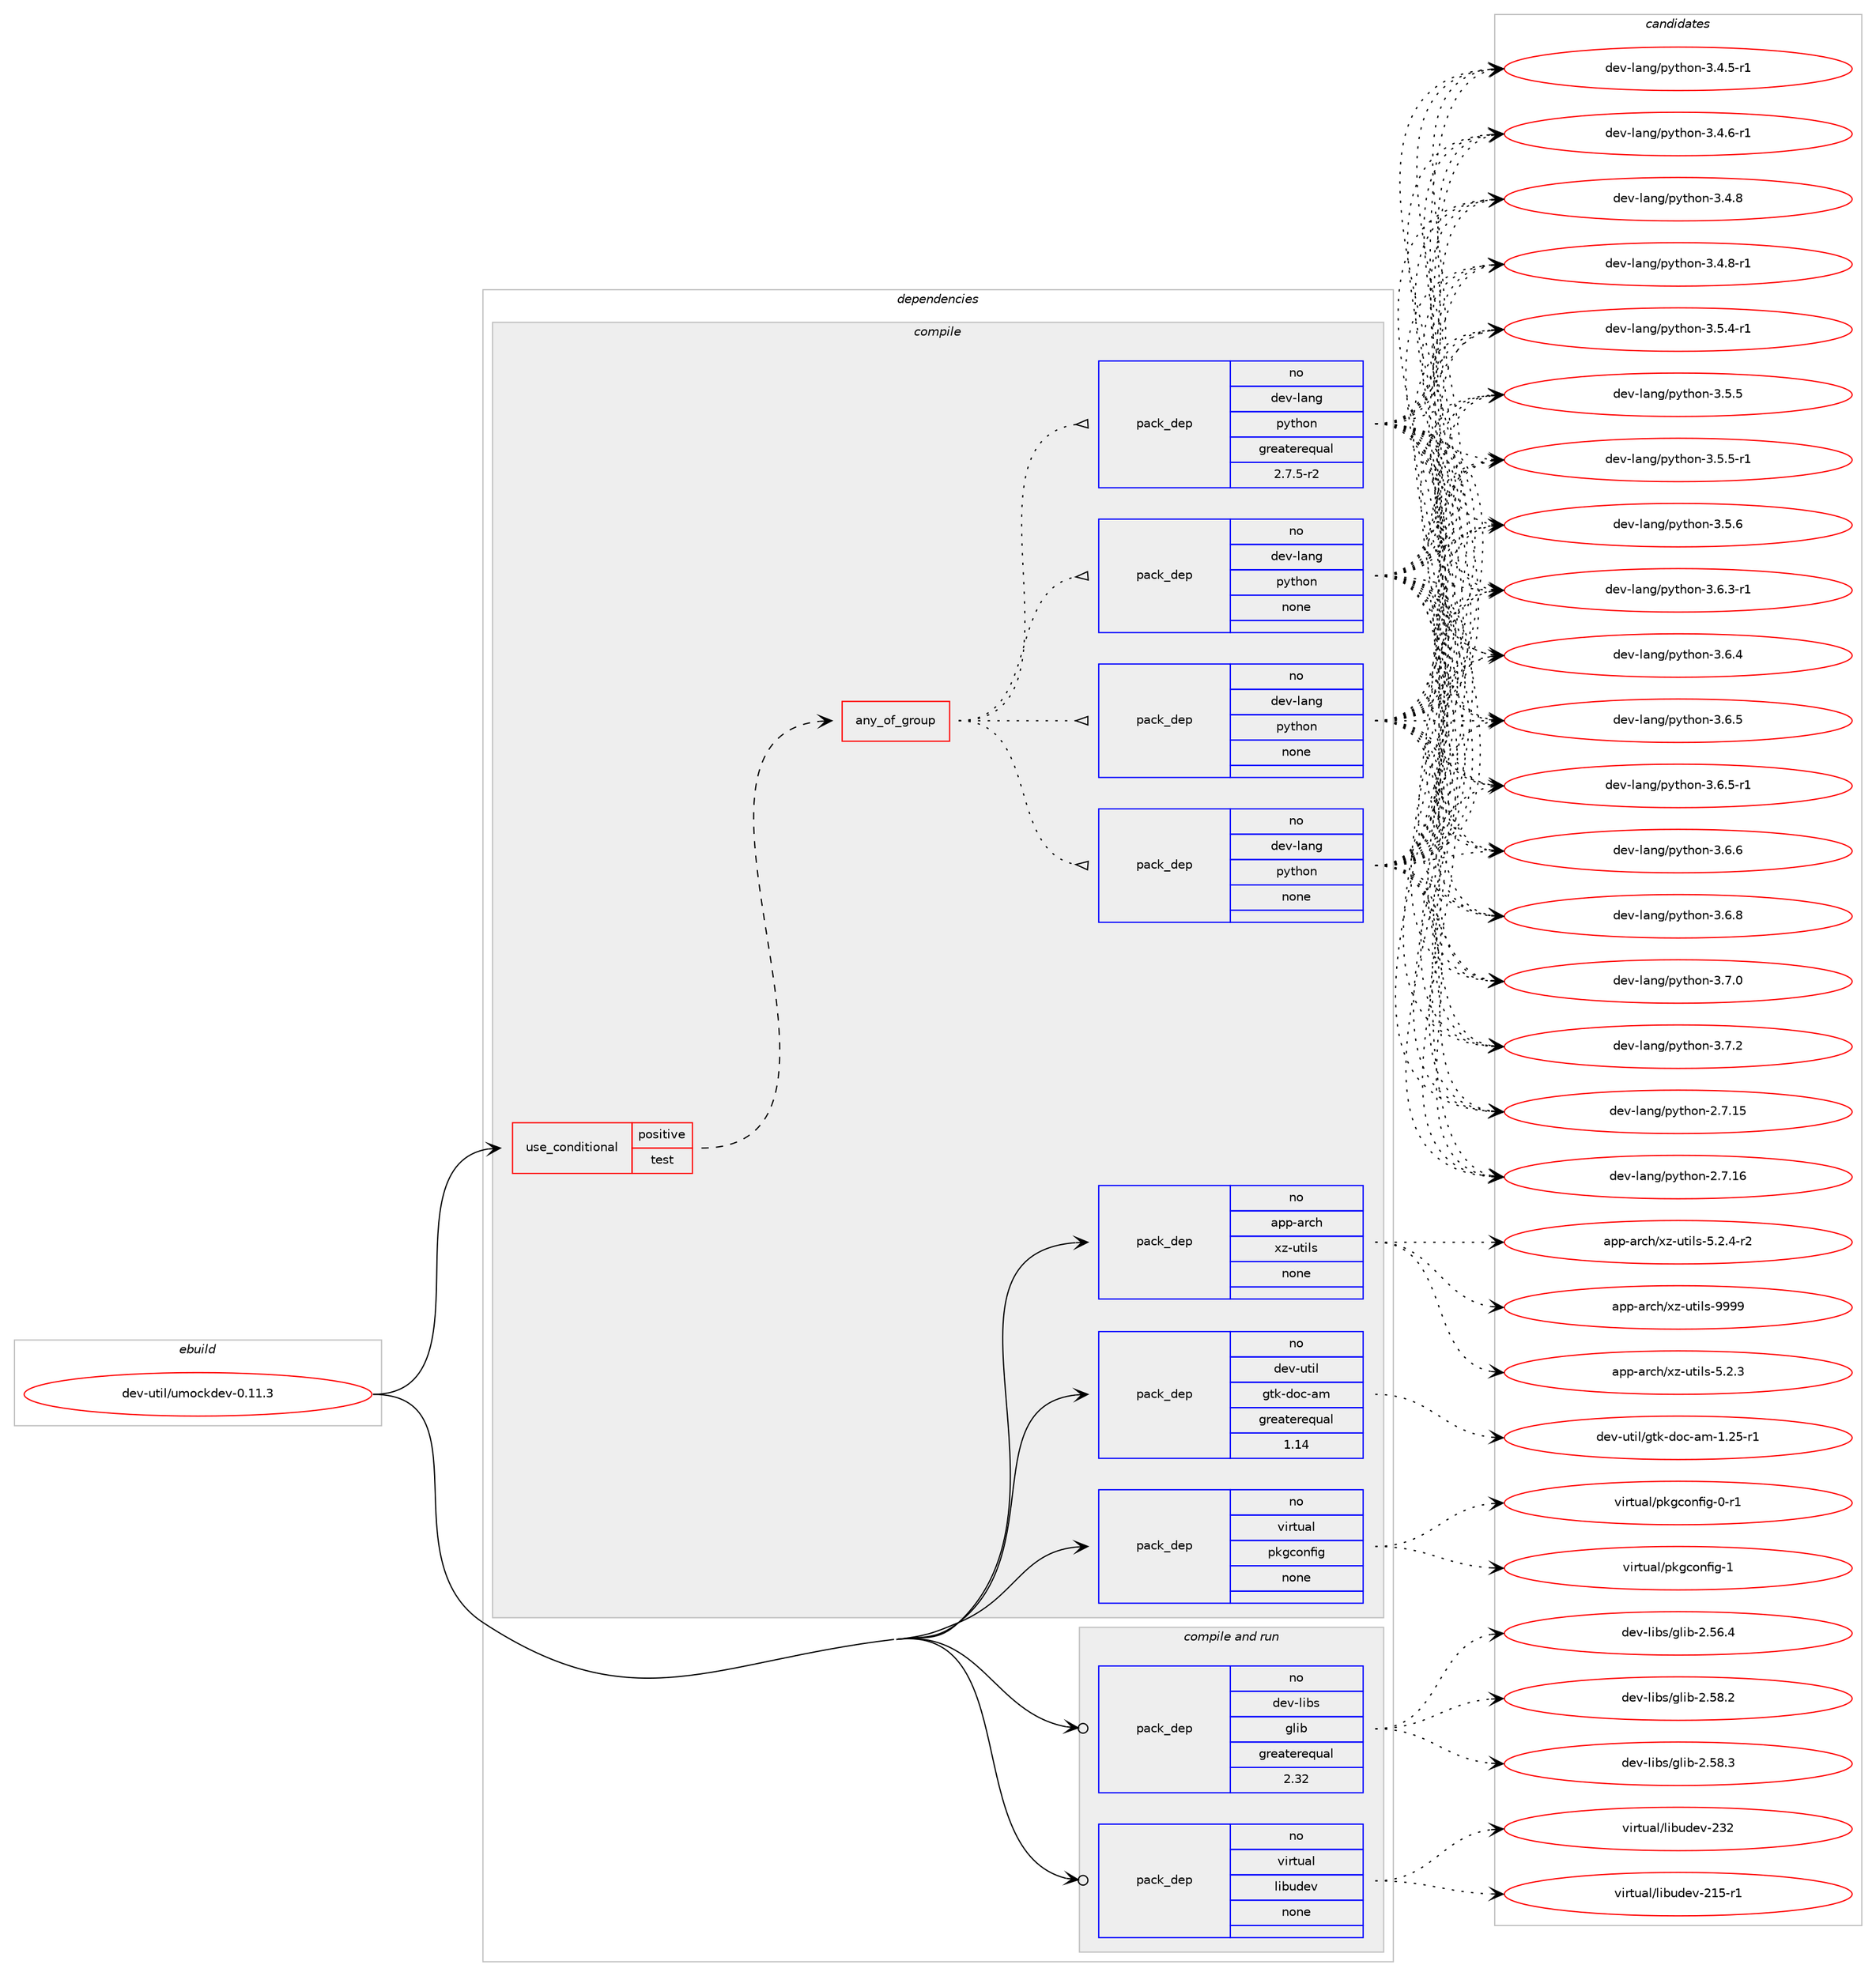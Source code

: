 digraph prolog {

# *************
# Graph options
# *************

newrank=true;
concentrate=true;
compound=true;
graph [rankdir=LR,fontname=Helvetica,fontsize=10,ranksep=1.5];#, ranksep=2.5, nodesep=0.2];
edge  [arrowhead=vee];
node  [fontname=Helvetica,fontsize=10];

# **********
# The ebuild
# **********

subgraph cluster_leftcol {
color=gray;
rank=same;
label=<<i>ebuild</i>>;
id [label="dev-util/umockdev-0.11.3", color=red, width=4, href="../dev-util/umockdev-0.11.3.svg"];
}

# ****************
# The dependencies
# ****************

subgraph cluster_midcol {
color=gray;
label=<<i>dependencies</i>>;
subgraph cluster_compile {
fillcolor="#eeeeee";
style=filled;
label=<<i>compile</i>>;
subgraph cond425197 {
dependency1549669 [label=<<TABLE BORDER="0" CELLBORDER="1" CELLSPACING="0" CELLPADDING="4"><TR><TD ROWSPAN="3" CELLPADDING="10">use_conditional</TD></TR><TR><TD>positive</TD></TR><TR><TD>test</TD></TR></TABLE>>, shape=none, color=red];
subgraph any23127 {
dependency1549670 [label=<<TABLE BORDER="0" CELLBORDER="1" CELLSPACING="0" CELLPADDING="4"><TR><TD CELLPADDING="10">any_of_group</TD></TR></TABLE>>, shape=none, color=red];subgraph pack1100752 {
dependency1549671 [label=<<TABLE BORDER="0" CELLBORDER="1" CELLSPACING="0" CELLPADDING="4" WIDTH="220"><TR><TD ROWSPAN="6" CELLPADDING="30">pack_dep</TD></TR><TR><TD WIDTH="110">no</TD></TR><TR><TD>dev-lang</TD></TR><TR><TD>python</TD></TR><TR><TD>none</TD></TR><TR><TD></TD></TR></TABLE>>, shape=none, color=blue];
}
dependency1549670:e -> dependency1549671:w [weight=20,style="dotted",arrowhead="oinv"];
subgraph pack1100753 {
dependency1549672 [label=<<TABLE BORDER="0" CELLBORDER="1" CELLSPACING="0" CELLPADDING="4" WIDTH="220"><TR><TD ROWSPAN="6" CELLPADDING="30">pack_dep</TD></TR><TR><TD WIDTH="110">no</TD></TR><TR><TD>dev-lang</TD></TR><TR><TD>python</TD></TR><TR><TD>none</TD></TR><TR><TD></TD></TR></TABLE>>, shape=none, color=blue];
}
dependency1549670:e -> dependency1549672:w [weight=20,style="dotted",arrowhead="oinv"];
subgraph pack1100754 {
dependency1549673 [label=<<TABLE BORDER="0" CELLBORDER="1" CELLSPACING="0" CELLPADDING="4" WIDTH="220"><TR><TD ROWSPAN="6" CELLPADDING="30">pack_dep</TD></TR><TR><TD WIDTH="110">no</TD></TR><TR><TD>dev-lang</TD></TR><TR><TD>python</TD></TR><TR><TD>none</TD></TR><TR><TD></TD></TR></TABLE>>, shape=none, color=blue];
}
dependency1549670:e -> dependency1549673:w [weight=20,style="dotted",arrowhead="oinv"];
subgraph pack1100755 {
dependency1549674 [label=<<TABLE BORDER="0" CELLBORDER="1" CELLSPACING="0" CELLPADDING="4" WIDTH="220"><TR><TD ROWSPAN="6" CELLPADDING="30">pack_dep</TD></TR><TR><TD WIDTH="110">no</TD></TR><TR><TD>dev-lang</TD></TR><TR><TD>python</TD></TR><TR><TD>greaterequal</TD></TR><TR><TD>2.7.5-r2</TD></TR></TABLE>>, shape=none, color=blue];
}
dependency1549670:e -> dependency1549674:w [weight=20,style="dotted",arrowhead="oinv"];
}
dependency1549669:e -> dependency1549670:w [weight=20,style="dashed",arrowhead="vee"];
}
id:e -> dependency1549669:w [weight=20,style="solid",arrowhead="vee"];
subgraph pack1100756 {
dependency1549675 [label=<<TABLE BORDER="0" CELLBORDER="1" CELLSPACING="0" CELLPADDING="4" WIDTH="220"><TR><TD ROWSPAN="6" CELLPADDING="30">pack_dep</TD></TR><TR><TD WIDTH="110">no</TD></TR><TR><TD>app-arch</TD></TR><TR><TD>xz-utils</TD></TR><TR><TD>none</TD></TR><TR><TD></TD></TR></TABLE>>, shape=none, color=blue];
}
id:e -> dependency1549675:w [weight=20,style="solid",arrowhead="vee"];
subgraph pack1100757 {
dependency1549676 [label=<<TABLE BORDER="0" CELLBORDER="1" CELLSPACING="0" CELLPADDING="4" WIDTH="220"><TR><TD ROWSPAN="6" CELLPADDING="30">pack_dep</TD></TR><TR><TD WIDTH="110">no</TD></TR><TR><TD>dev-util</TD></TR><TR><TD>gtk-doc-am</TD></TR><TR><TD>greaterequal</TD></TR><TR><TD>1.14</TD></TR></TABLE>>, shape=none, color=blue];
}
id:e -> dependency1549676:w [weight=20,style="solid",arrowhead="vee"];
subgraph pack1100758 {
dependency1549677 [label=<<TABLE BORDER="0" CELLBORDER="1" CELLSPACING="0" CELLPADDING="4" WIDTH="220"><TR><TD ROWSPAN="6" CELLPADDING="30">pack_dep</TD></TR><TR><TD WIDTH="110">no</TD></TR><TR><TD>virtual</TD></TR><TR><TD>pkgconfig</TD></TR><TR><TD>none</TD></TR><TR><TD></TD></TR></TABLE>>, shape=none, color=blue];
}
id:e -> dependency1549677:w [weight=20,style="solid",arrowhead="vee"];
}
subgraph cluster_compileandrun {
fillcolor="#eeeeee";
style=filled;
label=<<i>compile and run</i>>;
subgraph pack1100759 {
dependency1549678 [label=<<TABLE BORDER="0" CELLBORDER="1" CELLSPACING="0" CELLPADDING="4" WIDTH="220"><TR><TD ROWSPAN="6" CELLPADDING="30">pack_dep</TD></TR><TR><TD WIDTH="110">no</TD></TR><TR><TD>dev-libs</TD></TR><TR><TD>glib</TD></TR><TR><TD>greaterequal</TD></TR><TR><TD>2.32</TD></TR></TABLE>>, shape=none, color=blue];
}
id:e -> dependency1549678:w [weight=20,style="solid",arrowhead="odotvee"];
subgraph pack1100760 {
dependency1549679 [label=<<TABLE BORDER="0" CELLBORDER="1" CELLSPACING="0" CELLPADDING="4" WIDTH="220"><TR><TD ROWSPAN="6" CELLPADDING="30">pack_dep</TD></TR><TR><TD WIDTH="110">no</TD></TR><TR><TD>virtual</TD></TR><TR><TD>libudev</TD></TR><TR><TD>none</TD></TR><TR><TD></TD></TR></TABLE>>, shape=none, color=blue];
}
id:e -> dependency1549679:w [weight=20,style="solid",arrowhead="odotvee"];
}
subgraph cluster_run {
fillcolor="#eeeeee";
style=filled;
label=<<i>run</i>>;
}
}

# **************
# The candidates
# **************

subgraph cluster_choices {
rank=same;
color=gray;
label=<<i>candidates</i>>;

subgraph choice1100752 {
color=black;
nodesep=1;
choice10010111845108971101034711212111610411111045504655464953 [label="dev-lang/python-2.7.15", color=red, width=4,href="../dev-lang/python-2.7.15.svg"];
choice10010111845108971101034711212111610411111045504655464954 [label="dev-lang/python-2.7.16", color=red, width=4,href="../dev-lang/python-2.7.16.svg"];
choice1001011184510897110103471121211161041111104551465246534511449 [label="dev-lang/python-3.4.5-r1", color=red, width=4,href="../dev-lang/python-3.4.5-r1.svg"];
choice1001011184510897110103471121211161041111104551465246544511449 [label="dev-lang/python-3.4.6-r1", color=red, width=4,href="../dev-lang/python-3.4.6-r1.svg"];
choice100101118451089711010347112121116104111110455146524656 [label="dev-lang/python-3.4.8", color=red, width=4,href="../dev-lang/python-3.4.8.svg"];
choice1001011184510897110103471121211161041111104551465246564511449 [label="dev-lang/python-3.4.8-r1", color=red, width=4,href="../dev-lang/python-3.4.8-r1.svg"];
choice1001011184510897110103471121211161041111104551465346524511449 [label="dev-lang/python-3.5.4-r1", color=red, width=4,href="../dev-lang/python-3.5.4-r1.svg"];
choice100101118451089711010347112121116104111110455146534653 [label="dev-lang/python-3.5.5", color=red, width=4,href="../dev-lang/python-3.5.5.svg"];
choice1001011184510897110103471121211161041111104551465346534511449 [label="dev-lang/python-3.5.5-r1", color=red, width=4,href="../dev-lang/python-3.5.5-r1.svg"];
choice100101118451089711010347112121116104111110455146534654 [label="dev-lang/python-3.5.6", color=red, width=4,href="../dev-lang/python-3.5.6.svg"];
choice1001011184510897110103471121211161041111104551465446514511449 [label="dev-lang/python-3.6.3-r1", color=red, width=4,href="../dev-lang/python-3.6.3-r1.svg"];
choice100101118451089711010347112121116104111110455146544652 [label="dev-lang/python-3.6.4", color=red, width=4,href="../dev-lang/python-3.6.4.svg"];
choice100101118451089711010347112121116104111110455146544653 [label="dev-lang/python-3.6.5", color=red, width=4,href="../dev-lang/python-3.6.5.svg"];
choice1001011184510897110103471121211161041111104551465446534511449 [label="dev-lang/python-3.6.5-r1", color=red, width=4,href="../dev-lang/python-3.6.5-r1.svg"];
choice100101118451089711010347112121116104111110455146544654 [label="dev-lang/python-3.6.6", color=red, width=4,href="../dev-lang/python-3.6.6.svg"];
choice100101118451089711010347112121116104111110455146544656 [label="dev-lang/python-3.6.8", color=red, width=4,href="../dev-lang/python-3.6.8.svg"];
choice100101118451089711010347112121116104111110455146554648 [label="dev-lang/python-3.7.0", color=red, width=4,href="../dev-lang/python-3.7.0.svg"];
choice100101118451089711010347112121116104111110455146554650 [label="dev-lang/python-3.7.2", color=red, width=4,href="../dev-lang/python-3.7.2.svg"];
dependency1549671:e -> choice10010111845108971101034711212111610411111045504655464953:w [style=dotted,weight="100"];
dependency1549671:e -> choice10010111845108971101034711212111610411111045504655464954:w [style=dotted,weight="100"];
dependency1549671:e -> choice1001011184510897110103471121211161041111104551465246534511449:w [style=dotted,weight="100"];
dependency1549671:e -> choice1001011184510897110103471121211161041111104551465246544511449:w [style=dotted,weight="100"];
dependency1549671:e -> choice100101118451089711010347112121116104111110455146524656:w [style=dotted,weight="100"];
dependency1549671:e -> choice1001011184510897110103471121211161041111104551465246564511449:w [style=dotted,weight="100"];
dependency1549671:e -> choice1001011184510897110103471121211161041111104551465346524511449:w [style=dotted,weight="100"];
dependency1549671:e -> choice100101118451089711010347112121116104111110455146534653:w [style=dotted,weight="100"];
dependency1549671:e -> choice1001011184510897110103471121211161041111104551465346534511449:w [style=dotted,weight="100"];
dependency1549671:e -> choice100101118451089711010347112121116104111110455146534654:w [style=dotted,weight="100"];
dependency1549671:e -> choice1001011184510897110103471121211161041111104551465446514511449:w [style=dotted,weight="100"];
dependency1549671:e -> choice100101118451089711010347112121116104111110455146544652:w [style=dotted,weight="100"];
dependency1549671:e -> choice100101118451089711010347112121116104111110455146544653:w [style=dotted,weight="100"];
dependency1549671:e -> choice1001011184510897110103471121211161041111104551465446534511449:w [style=dotted,weight="100"];
dependency1549671:e -> choice100101118451089711010347112121116104111110455146544654:w [style=dotted,weight="100"];
dependency1549671:e -> choice100101118451089711010347112121116104111110455146544656:w [style=dotted,weight="100"];
dependency1549671:e -> choice100101118451089711010347112121116104111110455146554648:w [style=dotted,weight="100"];
dependency1549671:e -> choice100101118451089711010347112121116104111110455146554650:w [style=dotted,weight="100"];
}
subgraph choice1100753 {
color=black;
nodesep=1;
choice10010111845108971101034711212111610411111045504655464953 [label="dev-lang/python-2.7.15", color=red, width=4,href="../dev-lang/python-2.7.15.svg"];
choice10010111845108971101034711212111610411111045504655464954 [label="dev-lang/python-2.7.16", color=red, width=4,href="../dev-lang/python-2.7.16.svg"];
choice1001011184510897110103471121211161041111104551465246534511449 [label="dev-lang/python-3.4.5-r1", color=red, width=4,href="../dev-lang/python-3.4.5-r1.svg"];
choice1001011184510897110103471121211161041111104551465246544511449 [label="dev-lang/python-3.4.6-r1", color=red, width=4,href="../dev-lang/python-3.4.6-r1.svg"];
choice100101118451089711010347112121116104111110455146524656 [label="dev-lang/python-3.4.8", color=red, width=4,href="../dev-lang/python-3.4.8.svg"];
choice1001011184510897110103471121211161041111104551465246564511449 [label="dev-lang/python-3.4.8-r1", color=red, width=4,href="../dev-lang/python-3.4.8-r1.svg"];
choice1001011184510897110103471121211161041111104551465346524511449 [label="dev-lang/python-3.5.4-r1", color=red, width=4,href="../dev-lang/python-3.5.4-r1.svg"];
choice100101118451089711010347112121116104111110455146534653 [label="dev-lang/python-3.5.5", color=red, width=4,href="../dev-lang/python-3.5.5.svg"];
choice1001011184510897110103471121211161041111104551465346534511449 [label="dev-lang/python-3.5.5-r1", color=red, width=4,href="../dev-lang/python-3.5.5-r1.svg"];
choice100101118451089711010347112121116104111110455146534654 [label="dev-lang/python-3.5.6", color=red, width=4,href="../dev-lang/python-3.5.6.svg"];
choice1001011184510897110103471121211161041111104551465446514511449 [label="dev-lang/python-3.6.3-r1", color=red, width=4,href="../dev-lang/python-3.6.3-r1.svg"];
choice100101118451089711010347112121116104111110455146544652 [label="dev-lang/python-3.6.4", color=red, width=4,href="../dev-lang/python-3.6.4.svg"];
choice100101118451089711010347112121116104111110455146544653 [label="dev-lang/python-3.6.5", color=red, width=4,href="../dev-lang/python-3.6.5.svg"];
choice1001011184510897110103471121211161041111104551465446534511449 [label="dev-lang/python-3.6.5-r1", color=red, width=4,href="../dev-lang/python-3.6.5-r1.svg"];
choice100101118451089711010347112121116104111110455146544654 [label="dev-lang/python-3.6.6", color=red, width=4,href="../dev-lang/python-3.6.6.svg"];
choice100101118451089711010347112121116104111110455146544656 [label="dev-lang/python-3.6.8", color=red, width=4,href="../dev-lang/python-3.6.8.svg"];
choice100101118451089711010347112121116104111110455146554648 [label="dev-lang/python-3.7.0", color=red, width=4,href="../dev-lang/python-3.7.0.svg"];
choice100101118451089711010347112121116104111110455146554650 [label="dev-lang/python-3.7.2", color=red, width=4,href="../dev-lang/python-3.7.2.svg"];
dependency1549672:e -> choice10010111845108971101034711212111610411111045504655464953:w [style=dotted,weight="100"];
dependency1549672:e -> choice10010111845108971101034711212111610411111045504655464954:w [style=dotted,weight="100"];
dependency1549672:e -> choice1001011184510897110103471121211161041111104551465246534511449:w [style=dotted,weight="100"];
dependency1549672:e -> choice1001011184510897110103471121211161041111104551465246544511449:w [style=dotted,weight="100"];
dependency1549672:e -> choice100101118451089711010347112121116104111110455146524656:w [style=dotted,weight="100"];
dependency1549672:e -> choice1001011184510897110103471121211161041111104551465246564511449:w [style=dotted,weight="100"];
dependency1549672:e -> choice1001011184510897110103471121211161041111104551465346524511449:w [style=dotted,weight="100"];
dependency1549672:e -> choice100101118451089711010347112121116104111110455146534653:w [style=dotted,weight="100"];
dependency1549672:e -> choice1001011184510897110103471121211161041111104551465346534511449:w [style=dotted,weight="100"];
dependency1549672:e -> choice100101118451089711010347112121116104111110455146534654:w [style=dotted,weight="100"];
dependency1549672:e -> choice1001011184510897110103471121211161041111104551465446514511449:w [style=dotted,weight="100"];
dependency1549672:e -> choice100101118451089711010347112121116104111110455146544652:w [style=dotted,weight="100"];
dependency1549672:e -> choice100101118451089711010347112121116104111110455146544653:w [style=dotted,weight="100"];
dependency1549672:e -> choice1001011184510897110103471121211161041111104551465446534511449:w [style=dotted,weight="100"];
dependency1549672:e -> choice100101118451089711010347112121116104111110455146544654:w [style=dotted,weight="100"];
dependency1549672:e -> choice100101118451089711010347112121116104111110455146544656:w [style=dotted,weight="100"];
dependency1549672:e -> choice100101118451089711010347112121116104111110455146554648:w [style=dotted,weight="100"];
dependency1549672:e -> choice100101118451089711010347112121116104111110455146554650:w [style=dotted,weight="100"];
}
subgraph choice1100754 {
color=black;
nodesep=1;
choice10010111845108971101034711212111610411111045504655464953 [label="dev-lang/python-2.7.15", color=red, width=4,href="../dev-lang/python-2.7.15.svg"];
choice10010111845108971101034711212111610411111045504655464954 [label="dev-lang/python-2.7.16", color=red, width=4,href="../dev-lang/python-2.7.16.svg"];
choice1001011184510897110103471121211161041111104551465246534511449 [label="dev-lang/python-3.4.5-r1", color=red, width=4,href="../dev-lang/python-3.4.5-r1.svg"];
choice1001011184510897110103471121211161041111104551465246544511449 [label="dev-lang/python-3.4.6-r1", color=red, width=4,href="../dev-lang/python-3.4.6-r1.svg"];
choice100101118451089711010347112121116104111110455146524656 [label="dev-lang/python-3.4.8", color=red, width=4,href="../dev-lang/python-3.4.8.svg"];
choice1001011184510897110103471121211161041111104551465246564511449 [label="dev-lang/python-3.4.8-r1", color=red, width=4,href="../dev-lang/python-3.4.8-r1.svg"];
choice1001011184510897110103471121211161041111104551465346524511449 [label="dev-lang/python-3.5.4-r1", color=red, width=4,href="../dev-lang/python-3.5.4-r1.svg"];
choice100101118451089711010347112121116104111110455146534653 [label="dev-lang/python-3.5.5", color=red, width=4,href="../dev-lang/python-3.5.5.svg"];
choice1001011184510897110103471121211161041111104551465346534511449 [label="dev-lang/python-3.5.5-r1", color=red, width=4,href="../dev-lang/python-3.5.5-r1.svg"];
choice100101118451089711010347112121116104111110455146534654 [label="dev-lang/python-3.5.6", color=red, width=4,href="../dev-lang/python-3.5.6.svg"];
choice1001011184510897110103471121211161041111104551465446514511449 [label="dev-lang/python-3.6.3-r1", color=red, width=4,href="../dev-lang/python-3.6.3-r1.svg"];
choice100101118451089711010347112121116104111110455146544652 [label="dev-lang/python-3.6.4", color=red, width=4,href="../dev-lang/python-3.6.4.svg"];
choice100101118451089711010347112121116104111110455146544653 [label="dev-lang/python-3.6.5", color=red, width=4,href="../dev-lang/python-3.6.5.svg"];
choice1001011184510897110103471121211161041111104551465446534511449 [label="dev-lang/python-3.6.5-r1", color=red, width=4,href="../dev-lang/python-3.6.5-r1.svg"];
choice100101118451089711010347112121116104111110455146544654 [label="dev-lang/python-3.6.6", color=red, width=4,href="../dev-lang/python-3.6.6.svg"];
choice100101118451089711010347112121116104111110455146544656 [label="dev-lang/python-3.6.8", color=red, width=4,href="../dev-lang/python-3.6.8.svg"];
choice100101118451089711010347112121116104111110455146554648 [label="dev-lang/python-3.7.0", color=red, width=4,href="../dev-lang/python-3.7.0.svg"];
choice100101118451089711010347112121116104111110455146554650 [label="dev-lang/python-3.7.2", color=red, width=4,href="../dev-lang/python-3.7.2.svg"];
dependency1549673:e -> choice10010111845108971101034711212111610411111045504655464953:w [style=dotted,weight="100"];
dependency1549673:e -> choice10010111845108971101034711212111610411111045504655464954:w [style=dotted,weight="100"];
dependency1549673:e -> choice1001011184510897110103471121211161041111104551465246534511449:w [style=dotted,weight="100"];
dependency1549673:e -> choice1001011184510897110103471121211161041111104551465246544511449:w [style=dotted,weight="100"];
dependency1549673:e -> choice100101118451089711010347112121116104111110455146524656:w [style=dotted,weight="100"];
dependency1549673:e -> choice1001011184510897110103471121211161041111104551465246564511449:w [style=dotted,weight="100"];
dependency1549673:e -> choice1001011184510897110103471121211161041111104551465346524511449:w [style=dotted,weight="100"];
dependency1549673:e -> choice100101118451089711010347112121116104111110455146534653:w [style=dotted,weight="100"];
dependency1549673:e -> choice1001011184510897110103471121211161041111104551465346534511449:w [style=dotted,weight="100"];
dependency1549673:e -> choice100101118451089711010347112121116104111110455146534654:w [style=dotted,weight="100"];
dependency1549673:e -> choice1001011184510897110103471121211161041111104551465446514511449:w [style=dotted,weight="100"];
dependency1549673:e -> choice100101118451089711010347112121116104111110455146544652:w [style=dotted,weight="100"];
dependency1549673:e -> choice100101118451089711010347112121116104111110455146544653:w [style=dotted,weight="100"];
dependency1549673:e -> choice1001011184510897110103471121211161041111104551465446534511449:w [style=dotted,weight="100"];
dependency1549673:e -> choice100101118451089711010347112121116104111110455146544654:w [style=dotted,weight="100"];
dependency1549673:e -> choice100101118451089711010347112121116104111110455146544656:w [style=dotted,weight="100"];
dependency1549673:e -> choice100101118451089711010347112121116104111110455146554648:w [style=dotted,weight="100"];
dependency1549673:e -> choice100101118451089711010347112121116104111110455146554650:w [style=dotted,weight="100"];
}
subgraph choice1100755 {
color=black;
nodesep=1;
choice10010111845108971101034711212111610411111045504655464953 [label="dev-lang/python-2.7.15", color=red, width=4,href="../dev-lang/python-2.7.15.svg"];
choice10010111845108971101034711212111610411111045504655464954 [label="dev-lang/python-2.7.16", color=red, width=4,href="../dev-lang/python-2.7.16.svg"];
choice1001011184510897110103471121211161041111104551465246534511449 [label="dev-lang/python-3.4.5-r1", color=red, width=4,href="../dev-lang/python-3.4.5-r1.svg"];
choice1001011184510897110103471121211161041111104551465246544511449 [label="dev-lang/python-3.4.6-r1", color=red, width=4,href="../dev-lang/python-3.4.6-r1.svg"];
choice100101118451089711010347112121116104111110455146524656 [label="dev-lang/python-3.4.8", color=red, width=4,href="../dev-lang/python-3.4.8.svg"];
choice1001011184510897110103471121211161041111104551465246564511449 [label="dev-lang/python-3.4.8-r1", color=red, width=4,href="../dev-lang/python-3.4.8-r1.svg"];
choice1001011184510897110103471121211161041111104551465346524511449 [label="dev-lang/python-3.5.4-r1", color=red, width=4,href="../dev-lang/python-3.5.4-r1.svg"];
choice100101118451089711010347112121116104111110455146534653 [label="dev-lang/python-3.5.5", color=red, width=4,href="../dev-lang/python-3.5.5.svg"];
choice1001011184510897110103471121211161041111104551465346534511449 [label="dev-lang/python-3.5.5-r1", color=red, width=4,href="../dev-lang/python-3.5.5-r1.svg"];
choice100101118451089711010347112121116104111110455146534654 [label="dev-lang/python-3.5.6", color=red, width=4,href="../dev-lang/python-3.5.6.svg"];
choice1001011184510897110103471121211161041111104551465446514511449 [label="dev-lang/python-3.6.3-r1", color=red, width=4,href="../dev-lang/python-3.6.3-r1.svg"];
choice100101118451089711010347112121116104111110455146544652 [label="dev-lang/python-3.6.4", color=red, width=4,href="../dev-lang/python-3.6.4.svg"];
choice100101118451089711010347112121116104111110455146544653 [label="dev-lang/python-3.6.5", color=red, width=4,href="../dev-lang/python-3.6.5.svg"];
choice1001011184510897110103471121211161041111104551465446534511449 [label="dev-lang/python-3.6.5-r1", color=red, width=4,href="../dev-lang/python-3.6.5-r1.svg"];
choice100101118451089711010347112121116104111110455146544654 [label="dev-lang/python-3.6.6", color=red, width=4,href="../dev-lang/python-3.6.6.svg"];
choice100101118451089711010347112121116104111110455146544656 [label="dev-lang/python-3.6.8", color=red, width=4,href="../dev-lang/python-3.6.8.svg"];
choice100101118451089711010347112121116104111110455146554648 [label="dev-lang/python-3.7.0", color=red, width=4,href="../dev-lang/python-3.7.0.svg"];
choice100101118451089711010347112121116104111110455146554650 [label="dev-lang/python-3.7.2", color=red, width=4,href="../dev-lang/python-3.7.2.svg"];
dependency1549674:e -> choice10010111845108971101034711212111610411111045504655464953:w [style=dotted,weight="100"];
dependency1549674:e -> choice10010111845108971101034711212111610411111045504655464954:w [style=dotted,weight="100"];
dependency1549674:e -> choice1001011184510897110103471121211161041111104551465246534511449:w [style=dotted,weight="100"];
dependency1549674:e -> choice1001011184510897110103471121211161041111104551465246544511449:w [style=dotted,weight="100"];
dependency1549674:e -> choice100101118451089711010347112121116104111110455146524656:w [style=dotted,weight="100"];
dependency1549674:e -> choice1001011184510897110103471121211161041111104551465246564511449:w [style=dotted,weight="100"];
dependency1549674:e -> choice1001011184510897110103471121211161041111104551465346524511449:w [style=dotted,weight="100"];
dependency1549674:e -> choice100101118451089711010347112121116104111110455146534653:w [style=dotted,weight="100"];
dependency1549674:e -> choice1001011184510897110103471121211161041111104551465346534511449:w [style=dotted,weight="100"];
dependency1549674:e -> choice100101118451089711010347112121116104111110455146534654:w [style=dotted,weight="100"];
dependency1549674:e -> choice1001011184510897110103471121211161041111104551465446514511449:w [style=dotted,weight="100"];
dependency1549674:e -> choice100101118451089711010347112121116104111110455146544652:w [style=dotted,weight="100"];
dependency1549674:e -> choice100101118451089711010347112121116104111110455146544653:w [style=dotted,weight="100"];
dependency1549674:e -> choice1001011184510897110103471121211161041111104551465446534511449:w [style=dotted,weight="100"];
dependency1549674:e -> choice100101118451089711010347112121116104111110455146544654:w [style=dotted,weight="100"];
dependency1549674:e -> choice100101118451089711010347112121116104111110455146544656:w [style=dotted,weight="100"];
dependency1549674:e -> choice100101118451089711010347112121116104111110455146554648:w [style=dotted,weight="100"];
dependency1549674:e -> choice100101118451089711010347112121116104111110455146554650:w [style=dotted,weight="100"];
}
subgraph choice1100756 {
color=black;
nodesep=1;
choice971121124597114991044712012245117116105108115455346504651 [label="app-arch/xz-utils-5.2.3", color=red, width=4,href="../app-arch/xz-utils-5.2.3.svg"];
choice9711211245971149910447120122451171161051081154553465046524511450 [label="app-arch/xz-utils-5.2.4-r2", color=red, width=4,href="../app-arch/xz-utils-5.2.4-r2.svg"];
choice9711211245971149910447120122451171161051081154557575757 [label="app-arch/xz-utils-9999", color=red, width=4,href="../app-arch/xz-utils-9999.svg"];
dependency1549675:e -> choice971121124597114991044712012245117116105108115455346504651:w [style=dotted,weight="100"];
dependency1549675:e -> choice9711211245971149910447120122451171161051081154553465046524511450:w [style=dotted,weight="100"];
dependency1549675:e -> choice9711211245971149910447120122451171161051081154557575757:w [style=dotted,weight="100"];
}
subgraph choice1100757 {
color=black;
nodesep=1;
choice10010111845117116105108471031161074510011199459710945494650534511449 [label="dev-util/gtk-doc-am-1.25-r1", color=red, width=4,href="../dev-util/gtk-doc-am-1.25-r1.svg"];
dependency1549676:e -> choice10010111845117116105108471031161074510011199459710945494650534511449:w [style=dotted,weight="100"];
}
subgraph choice1100758 {
color=black;
nodesep=1;
choice11810511411611797108471121071039911111010210510345484511449 [label="virtual/pkgconfig-0-r1", color=red, width=4,href="../virtual/pkgconfig-0-r1.svg"];
choice1181051141161179710847112107103991111101021051034549 [label="virtual/pkgconfig-1", color=red, width=4,href="../virtual/pkgconfig-1.svg"];
dependency1549677:e -> choice11810511411611797108471121071039911111010210510345484511449:w [style=dotted,weight="100"];
dependency1549677:e -> choice1181051141161179710847112107103991111101021051034549:w [style=dotted,weight="100"];
}
subgraph choice1100759 {
color=black;
nodesep=1;
choice1001011184510810598115471031081059845504653544652 [label="dev-libs/glib-2.56.4", color=red, width=4,href="../dev-libs/glib-2.56.4.svg"];
choice1001011184510810598115471031081059845504653564650 [label="dev-libs/glib-2.58.2", color=red, width=4,href="../dev-libs/glib-2.58.2.svg"];
choice1001011184510810598115471031081059845504653564651 [label="dev-libs/glib-2.58.3", color=red, width=4,href="../dev-libs/glib-2.58.3.svg"];
dependency1549678:e -> choice1001011184510810598115471031081059845504653544652:w [style=dotted,weight="100"];
dependency1549678:e -> choice1001011184510810598115471031081059845504653564650:w [style=dotted,weight="100"];
dependency1549678:e -> choice1001011184510810598115471031081059845504653564651:w [style=dotted,weight="100"];
}
subgraph choice1100760 {
color=black;
nodesep=1;
choice118105114116117971084710810598117100101118455049534511449 [label="virtual/libudev-215-r1", color=red, width=4,href="../virtual/libudev-215-r1.svg"];
choice11810511411611797108471081059811710010111845505150 [label="virtual/libudev-232", color=red, width=4,href="../virtual/libudev-232.svg"];
dependency1549679:e -> choice118105114116117971084710810598117100101118455049534511449:w [style=dotted,weight="100"];
dependency1549679:e -> choice11810511411611797108471081059811710010111845505150:w [style=dotted,weight="100"];
}
}

}
